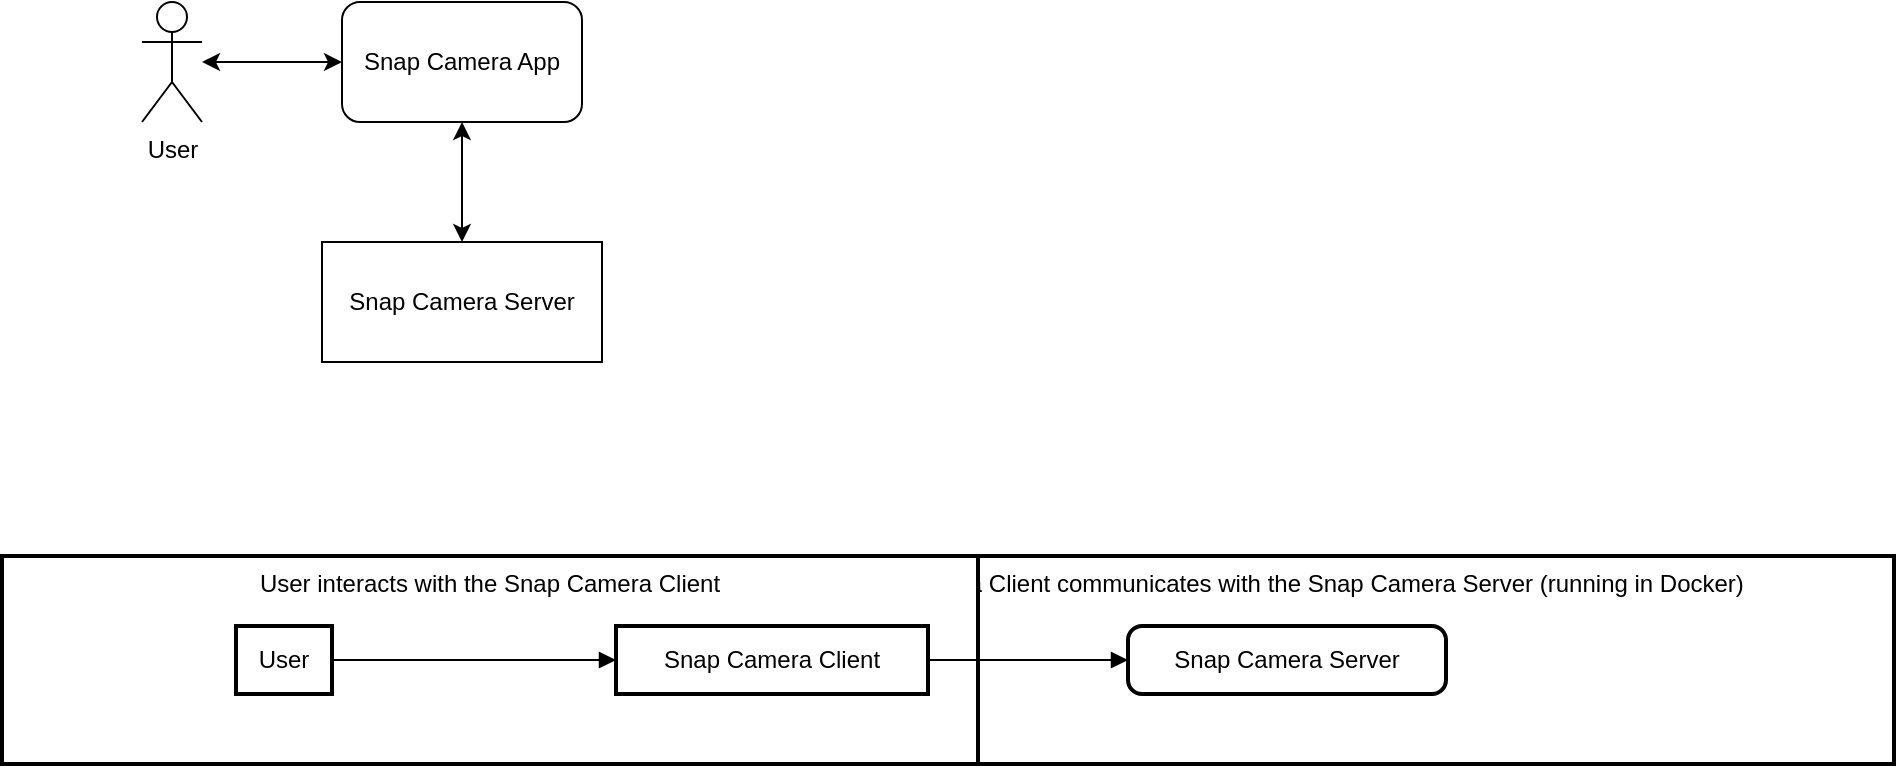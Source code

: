 <mxfile version="24.6.5" type="github">
  <diagram name="Página-1" id="vXgSD-A0frEvdJ6OFtTD">
    <mxGraphModel dx="1804" dy="530" grid="1" gridSize="10" guides="1" tooltips="1" connect="1" arrows="1" fold="1" page="1" pageScale="1" pageWidth="827" pageHeight="1169" math="0" shadow="0">
      <root>
        <mxCell id="0" />
        <mxCell id="1" parent="0" />
        <mxCell id="9" value="Snap Camera Client communicates with the Snap Camera Server (running in Docker)" style="whiteSpace=wrap;strokeWidth=2;verticalAlign=top;" parent="1" vertex="1">
          <mxGeometry x="341" y="287" width="605" height="104" as="geometry" />
        </mxCell>
        <mxCell id="10" value="Snap Camera Server" style="rounded=1;absoluteArcSize=1;arcSize=14;whiteSpace=wrap;strokeWidth=2;" parent="1" vertex="1">
          <mxGeometry x="563" y="322" width="159" height="34" as="geometry" />
        </mxCell>
        <mxCell id="11" value="User interacts with the Snap Camera Client" style="whiteSpace=wrap;strokeWidth=2;verticalAlign=top;" parent="1" vertex="1">
          <mxGeometry y="287" width="488" height="104" as="geometry" />
        </mxCell>
        <mxCell id="12" value="Snap Camera Client" style="whiteSpace=wrap;strokeWidth=2;" parent="1" vertex="1">
          <mxGeometry x="307" y="322" width="156" height="34" as="geometry" />
        </mxCell>
        <mxCell id="13" value="User" style="whiteSpace=wrap;strokeWidth=2;" parent="1" vertex="1">
          <mxGeometry x="117" y="322" width="48" height="34" as="geometry" />
        </mxCell>
        <mxCell id="14" value="" style="curved=1;startArrow=none;endArrow=block;exitX=1;exitY=0.5;entryX=0;entryY=0.5;" parent="1" source="13" target="12" edge="1">
          <mxGeometry relative="1" as="geometry">
            <Array as="points" />
          </mxGeometry>
        </mxCell>
        <mxCell id="15" value="" style="curved=1;startArrow=none;endArrow=block;exitX=1;exitY=0.5;entryX=0;entryY=0.5;" parent="1" source="12" target="10" edge="1">
          <mxGeometry relative="1" as="geometry">
            <Array as="points" />
          </mxGeometry>
        </mxCell>
        <mxCell id="2w8NCQrr8ORGI42MHcaV-18" value="Snap Camera Server" style="rounded=0;whiteSpace=wrap;html=1;" vertex="1" parent="1">
          <mxGeometry x="160" y="130" width="140" height="60" as="geometry" />
        </mxCell>
        <mxCell id="2w8NCQrr8ORGI42MHcaV-19" value="User" style="shape=umlActor;verticalLabelPosition=bottom;verticalAlign=top;html=1;outlineConnect=0;" vertex="1" parent="1">
          <mxGeometry x="70" y="10" width="30" height="60" as="geometry" />
        </mxCell>
        <mxCell id="2w8NCQrr8ORGI42MHcaV-24" style="edgeStyle=orthogonalEdgeStyle;rounded=0;orthogonalLoop=1;jettySize=auto;html=1;endArrow=classic;endFill=1;startArrow=classic;startFill=1;" edge="1" parent="1" source="2w8NCQrr8ORGI42MHcaV-20" target="2w8NCQrr8ORGI42MHcaV-18">
          <mxGeometry relative="1" as="geometry" />
        </mxCell>
        <mxCell id="2w8NCQrr8ORGI42MHcaV-20" value="Snap Camera App" style="rounded=1;whiteSpace=wrap;html=1;" vertex="1" parent="1">
          <mxGeometry x="170" y="10" width="120" height="60" as="geometry" />
        </mxCell>
        <mxCell id="2w8NCQrr8ORGI42MHcaV-21" value="" style="endArrow=classic;startArrow=classic;html=1;rounded=0;entryX=0;entryY=0.5;entryDx=0;entryDy=0;" edge="1" parent="1" source="2w8NCQrr8ORGI42MHcaV-19" target="2w8NCQrr8ORGI42MHcaV-20">
          <mxGeometry width="50" height="50" relative="1" as="geometry">
            <mxPoint x="190" y="130" as="sourcePoint" />
            <mxPoint x="240" y="80" as="targetPoint" />
          </mxGeometry>
        </mxCell>
      </root>
    </mxGraphModel>
  </diagram>
</mxfile>

